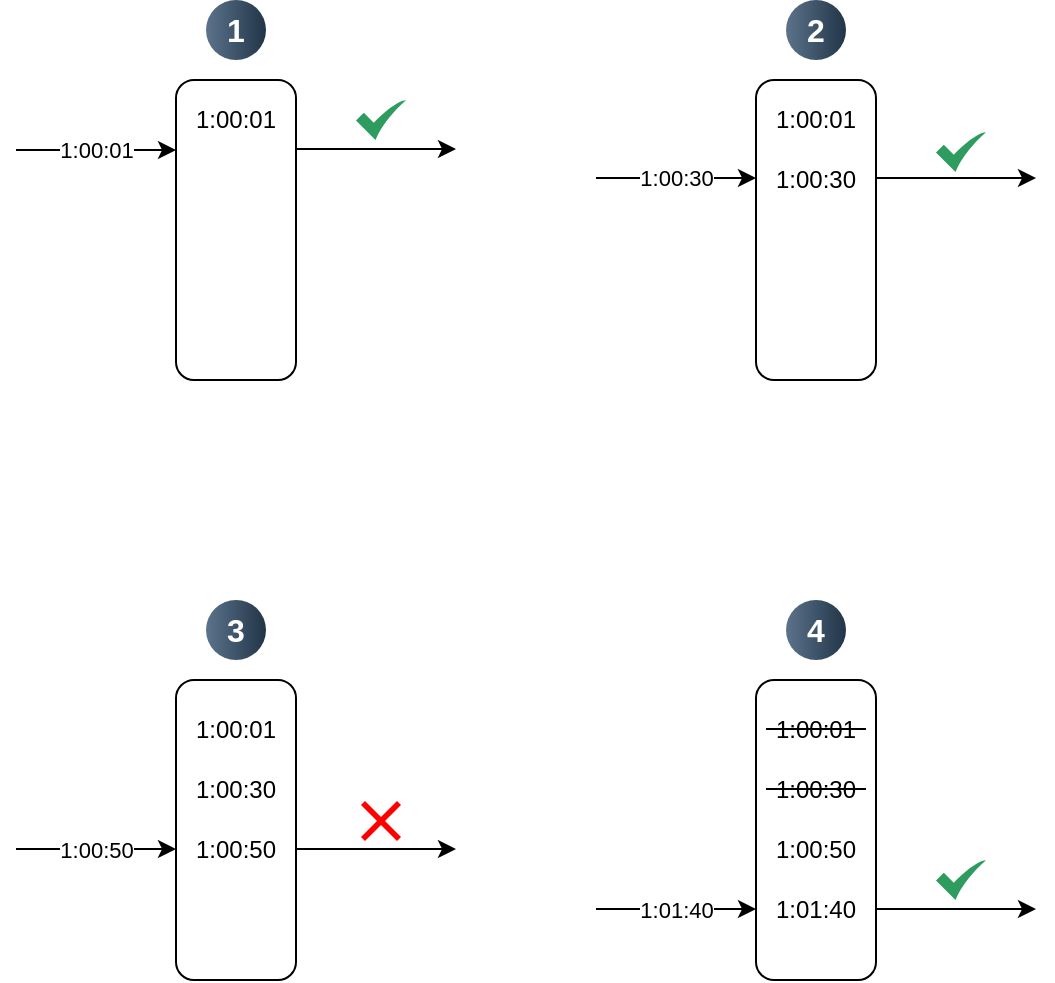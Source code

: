 <mxfile version="26.0.12">
  <diagram name="페이지-1" id="UkVriVVctcWUTO8uht_-">
    <mxGraphModel dx="1434" dy="772" grid="1" gridSize="10" guides="1" tooltips="1" connect="1" arrows="1" fold="1" page="1" pageScale="1" pageWidth="827" pageHeight="1169" math="0" shadow="0">
      <root>
        <mxCell id="0" />
        <mxCell id="1" parent="0" />
        <mxCell id="BJa1_ftv66rLswiDpC5m-1" value="" style="rounded=1;whiteSpace=wrap;html=1;" vertex="1" parent="1">
          <mxGeometry x="239" y="120" width="60" height="150" as="geometry" />
        </mxCell>
        <mxCell id="BJa1_ftv66rLswiDpC5m-6" value="1:00:01" style="endArrow=classic;html=1;rounded=0;entryX=0;entryY=0.5;entryDx=0;entryDy=0;" edge="1" parent="1">
          <mxGeometry width="50" height="50" relative="1" as="geometry">
            <mxPoint x="159" y="155" as="sourcePoint" />
            <mxPoint x="239" y="155" as="targetPoint" />
            <mxPoint as="offset" />
          </mxGeometry>
        </mxCell>
        <mxCell id="BJa1_ftv66rLswiDpC5m-7" value="" style="endArrow=classic;html=1;rounded=0;entryX=0;entryY=0.5;entryDx=0;entryDy=0;" edge="1" parent="1">
          <mxGeometry width="50" height="50" relative="1" as="geometry">
            <mxPoint x="299" y="154.5" as="sourcePoint" />
            <mxPoint x="379" y="154.5" as="targetPoint" />
          </mxGeometry>
        </mxCell>
        <mxCell id="BJa1_ftv66rLswiDpC5m-8" value="" style="sketch=0;html=1;aspect=fixed;strokeColor=none;shadow=0;align=center;fillColor=#2D9C5E;verticalAlign=top;labelPosition=center;verticalLabelPosition=bottom;shape=mxgraph.gcp2.check" vertex="1" parent="1">
          <mxGeometry x="329" y="130" width="25" height="20" as="geometry" />
        </mxCell>
        <mxCell id="BJa1_ftv66rLswiDpC5m-10" value="" style="rounded=1;whiteSpace=wrap;html=1;" vertex="1" parent="1">
          <mxGeometry x="529" y="120" width="60" height="150" as="geometry" />
        </mxCell>
        <mxCell id="BJa1_ftv66rLswiDpC5m-18" value="1:00:30" style="endArrow=classic;html=1;rounded=0;entryX=0;entryY=0.5;entryDx=0;entryDy=0;" edge="1" parent="1">
          <mxGeometry width="50" height="50" relative="1" as="geometry">
            <mxPoint x="449" y="169" as="sourcePoint" />
            <mxPoint x="529" y="169" as="targetPoint" />
            <mxPoint as="offset" />
          </mxGeometry>
        </mxCell>
        <mxCell id="BJa1_ftv66rLswiDpC5m-20" value="" style="endArrow=classic;html=1;rounded=0;entryX=0;entryY=0.5;entryDx=0;entryDy=0;" edge="1" parent="1">
          <mxGeometry width="50" height="50" relative="1" as="geometry">
            <mxPoint x="589" y="169" as="sourcePoint" />
            <mxPoint x="669" y="169" as="targetPoint" />
          </mxGeometry>
        </mxCell>
        <mxCell id="BJa1_ftv66rLswiDpC5m-21" value="" style="sketch=0;html=1;aspect=fixed;strokeColor=none;shadow=0;align=center;fillColor=#2D9C5E;verticalAlign=top;labelPosition=center;verticalLabelPosition=bottom;shape=mxgraph.gcp2.check" vertex="1" parent="1">
          <mxGeometry x="619" y="146" width="25" height="20" as="geometry" />
        </mxCell>
        <mxCell id="BJa1_ftv66rLswiDpC5m-24" value="" style="rounded=1;whiteSpace=wrap;html=1;" vertex="1" parent="1">
          <mxGeometry x="239" y="420" width="60" height="150" as="geometry" />
        </mxCell>
        <mxCell id="BJa1_ftv66rLswiDpC5m-25" value="1:00:50" style="endArrow=classic;html=1;rounded=0;entryX=0;entryY=0.5;entryDx=0;entryDy=0;" edge="1" parent="1">
          <mxGeometry width="50" height="50" relative="1" as="geometry">
            <mxPoint x="159" y="504.5" as="sourcePoint" />
            <mxPoint x="239" y="504.5" as="targetPoint" />
            <mxPoint as="offset" />
          </mxGeometry>
        </mxCell>
        <mxCell id="BJa1_ftv66rLswiDpC5m-26" value="" style="endArrow=classic;html=1;rounded=0;entryX=0;entryY=0.5;entryDx=0;entryDy=0;" edge="1" parent="1">
          <mxGeometry width="50" height="50" relative="1" as="geometry">
            <mxPoint x="299" y="504.5" as="sourcePoint" />
            <mxPoint x="379" y="504.5" as="targetPoint" />
          </mxGeometry>
        </mxCell>
        <mxCell id="BJa1_ftv66rLswiDpC5m-28" value="" style="shape=mxgraph.mockup.markup.redX;fillColor=#ff0000;html=1;shadow=0;whiteSpace=wrap;strokeColor=none;" vertex="1" parent="1">
          <mxGeometry x="331.5" y="480.5" width="20" height="20" as="geometry" />
        </mxCell>
        <mxCell id="BJa1_ftv66rLswiDpC5m-36" value="1" style="ellipse;whiteSpace=wrap;html=1;aspect=fixed;rotation=0;gradientColor=#223548;strokeColor=none;gradientDirection=east;fillColor=#5b738b;rounded=0;pointerEvents=0;fontFamily=Helvetica;fontSize=16;fontColor=#FFFFFF;spacingTop=4;spacingBottom=4;spacingLeft=4;spacingRight=4;points=[];fontStyle=1" vertex="1" parent="1">
          <mxGeometry x="254" y="80" width="30" height="30" as="geometry" />
        </mxCell>
        <mxCell id="BJa1_ftv66rLswiDpC5m-37" value="2" style="ellipse;whiteSpace=wrap;html=1;aspect=fixed;rotation=0;gradientColor=#223548;strokeColor=none;gradientDirection=east;fillColor=#5b738b;rounded=0;pointerEvents=0;fontFamily=Helvetica;fontSize=16;fontColor=#FFFFFF;spacingTop=4;spacingBottom=4;spacingLeft=4;spacingRight=4;points=[];fontStyle=1" vertex="1" parent="1">
          <mxGeometry x="544" y="80" width="30" height="30" as="geometry" />
        </mxCell>
        <mxCell id="BJa1_ftv66rLswiDpC5m-38" value="3" style="ellipse;whiteSpace=wrap;html=1;aspect=fixed;rotation=0;gradientColor=#223548;strokeColor=none;gradientDirection=east;fillColor=#5b738b;rounded=0;pointerEvents=0;fontFamily=Helvetica;fontSize=16;fontColor=#FFFFFF;spacingTop=4;spacingBottom=4;spacingLeft=4;spacingRight=4;points=[];fontStyle=1" vertex="1" parent="1">
          <mxGeometry x="254" y="380" width="30" height="30" as="geometry" />
        </mxCell>
        <mxCell id="BJa1_ftv66rLswiDpC5m-39" value="4" style="ellipse;whiteSpace=wrap;html=1;aspect=fixed;rotation=0;gradientColor=#223548;strokeColor=none;gradientDirection=east;fillColor=#5b738b;rounded=0;pointerEvents=0;fontFamily=Helvetica;fontSize=16;fontColor=#FFFFFF;spacingTop=4;spacingBottom=4;spacingLeft=4;spacingRight=4;points=[];fontStyle=1" vertex="1" parent="1">
          <mxGeometry x="544" y="380" width="30" height="30" as="geometry" />
        </mxCell>
        <mxCell id="BJa1_ftv66rLswiDpC5m-43" value="1:00:01" style="text;html=1;align=center;verticalAlign=middle;whiteSpace=wrap;rounded=0;" vertex="1" parent="1">
          <mxGeometry x="239" y="125" width="60" height="30" as="geometry" />
        </mxCell>
        <mxCell id="BJa1_ftv66rLswiDpC5m-44" value="1:00:01" style="text;html=1;align=center;verticalAlign=middle;whiteSpace=wrap;rounded=0;" vertex="1" parent="1">
          <mxGeometry x="529" y="124.5" width="60" height="30" as="geometry" />
        </mxCell>
        <mxCell id="BJa1_ftv66rLswiDpC5m-45" value="1:00:30" style="text;html=1;align=center;verticalAlign=middle;whiteSpace=wrap;rounded=0;" vertex="1" parent="1">
          <mxGeometry x="529" y="154.5" width="60" height="30" as="geometry" />
        </mxCell>
        <mxCell id="BJa1_ftv66rLswiDpC5m-46" value="1:00:01" style="text;html=1;align=center;verticalAlign=middle;whiteSpace=wrap;rounded=0;" vertex="1" parent="1">
          <mxGeometry x="239" y="430" width="60" height="30" as="geometry" />
        </mxCell>
        <mxCell id="BJa1_ftv66rLswiDpC5m-47" value="1:00:30" style="text;html=1;align=center;verticalAlign=middle;whiteSpace=wrap;rounded=0;" vertex="1" parent="1">
          <mxGeometry x="239" y="460" width="60" height="30" as="geometry" />
        </mxCell>
        <mxCell id="BJa1_ftv66rLswiDpC5m-50" value="1:00:50" style="text;html=1;align=center;verticalAlign=middle;whiteSpace=wrap;rounded=0;" vertex="1" parent="1">
          <mxGeometry x="239" y="490" width="60" height="30" as="geometry" />
        </mxCell>
        <mxCell id="BJa1_ftv66rLswiDpC5m-51" value="" style="rounded=1;whiteSpace=wrap;html=1;" vertex="1" parent="1">
          <mxGeometry x="529" y="420" width="60" height="150" as="geometry" />
        </mxCell>
        <mxCell id="BJa1_ftv66rLswiDpC5m-52" value="1:01:40" style="endArrow=classic;html=1;rounded=0;entryX=0;entryY=0.5;entryDx=0;entryDy=0;" edge="1" parent="1">
          <mxGeometry width="50" height="50" relative="1" as="geometry">
            <mxPoint x="449" y="534.5" as="sourcePoint" />
            <mxPoint x="529" y="534.5" as="targetPoint" />
            <mxPoint as="offset" />
          </mxGeometry>
        </mxCell>
        <mxCell id="BJa1_ftv66rLswiDpC5m-53" value="" style="endArrow=classic;html=1;rounded=0;entryX=0;entryY=0.5;entryDx=0;entryDy=0;" edge="1" parent="1">
          <mxGeometry width="50" height="50" relative="1" as="geometry">
            <mxPoint x="589" y="534.5" as="sourcePoint" />
            <mxPoint x="669" y="534.5" as="targetPoint" />
          </mxGeometry>
        </mxCell>
        <mxCell id="BJa1_ftv66rLswiDpC5m-55" value="1:00:01" style="text;html=1;align=center;verticalAlign=middle;whiteSpace=wrap;rounded=0;fontStyle=0" vertex="1" parent="1">
          <mxGeometry x="529" y="430" width="60" height="30" as="geometry" />
        </mxCell>
        <mxCell id="BJa1_ftv66rLswiDpC5m-56" value="1:00:30" style="text;html=1;align=center;verticalAlign=middle;whiteSpace=wrap;rounded=0;" vertex="1" parent="1">
          <mxGeometry x="529" y="460" width="60" height="30" as="geometry" />
        </mxCell>
        <mxCell id="BJa1_ftv66rLswiDpC5m-57" value="1:00:50" style="text;html=1;align=center;verticalAlign=middle;whiteSpace=wrap;rounded=0;" vertex="1" parent="1">
          <mxGeometry x="529" y="490" width="60" height="30" as="geometry" />
        </mxCell>
        <mxCell id="BJa1_ftv66rLswiDpC5m-58" value="1:01:40" style="text;html=1;align=center;verticalAlign=middle;whiteSpace=wrap;rounded=0;" vertex="1" parent="1">
          <mxGeometry x="529" y="520" width="60" height="30" as="geometry" />
        </mxCell>
        <mxCell id="BJa1_ftv66rLswiDpC5m-59" value="" style="sketch=0;html=1;aspect=fixed;strokeColor=none;shadow=0;align=center;fillColor=#2D9C5E;verticalAlign=top;labelPosition=center;verticalLabelPosition=bottom;shape=mxgraph.gcp2.check" vertex="1" parent="1">
          <mxGeometry x="619" y="510" width="25" height="20" as="geometry" />
        </mxCell>
        <mxCell id="BJa1_ftv66rLswiDpC5m-60" value="" style="endArrow=none;html=1;rounded=0;" edge="1" parent="1">
          <mxGeometry width="50" height="50" relative="1" as="geometry">
            <mxPoint x="534" y="444.5" as="sourcePoint" />
            <mxPoint x="584" y="444.5" as="targetPoint" />
          </mxGeometry>
        </mxCell>
        <mxCell id="BJa1_ftv66rLswiDpC5m-62" value="" style="endArrow=none;html=1;rounded=0;" edge="1" parent="1">
          <mxGeometry width="50" height="50" relative="1" as="geometry">
            <mxPoint x="534" y="474.5" as="sourcePoint" />
            <mxPoint x="584" y="474.5" as="targetPoint" />
          </mxGeometry>
        </mxCell>
      </root>
    </mxGraphModel>
  </diagram>
</mxfile>
